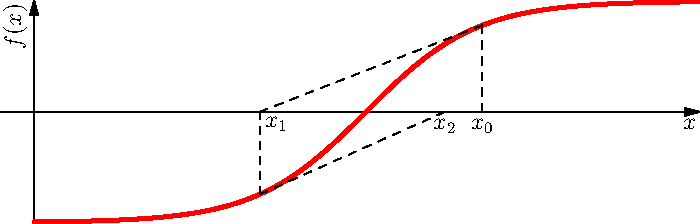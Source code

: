import graph;
size(350,0);

xaxis("$x$",Arrow);
yaxis("$f(x)$",Arrow);

real x0 = 4.05;
pen pf = red+linewidth(2);
pen pt = blue+linewidth(1.5);

real f(real x) { return tanh(x-3); }
real df(real x) { return 1.0 - tanh(x-3)^2; }
//real ft(real x) { return f(x0) + (x-x0)*df(x0); }

draw(graph(f,0.0,6.0,operator ..),pf);
//draw(graph(ft,0.3,2.2,operator ..),pt);

label("$x_0$", (x0,0), S);
//label("$f(x_0)+(x-x_0)f'(x_0)$", (2.0,1.0), E, pt);

draw((x0,0)--(x0,f(x0)),dashed);
real x1 = x0 - f(x0)/df(x0);
label("$x_1$",(x1,0),SE);
draw((x0,f(x0))--(x1,0), dashed);
draw((x1,0)--(x1,f(x1)),dashed);

real x2 = x1 - f(x1)/df(x1);
draw((x1,f(x1))--(x2,0),dashed);
label("$x_2$",(x2,0),S);
